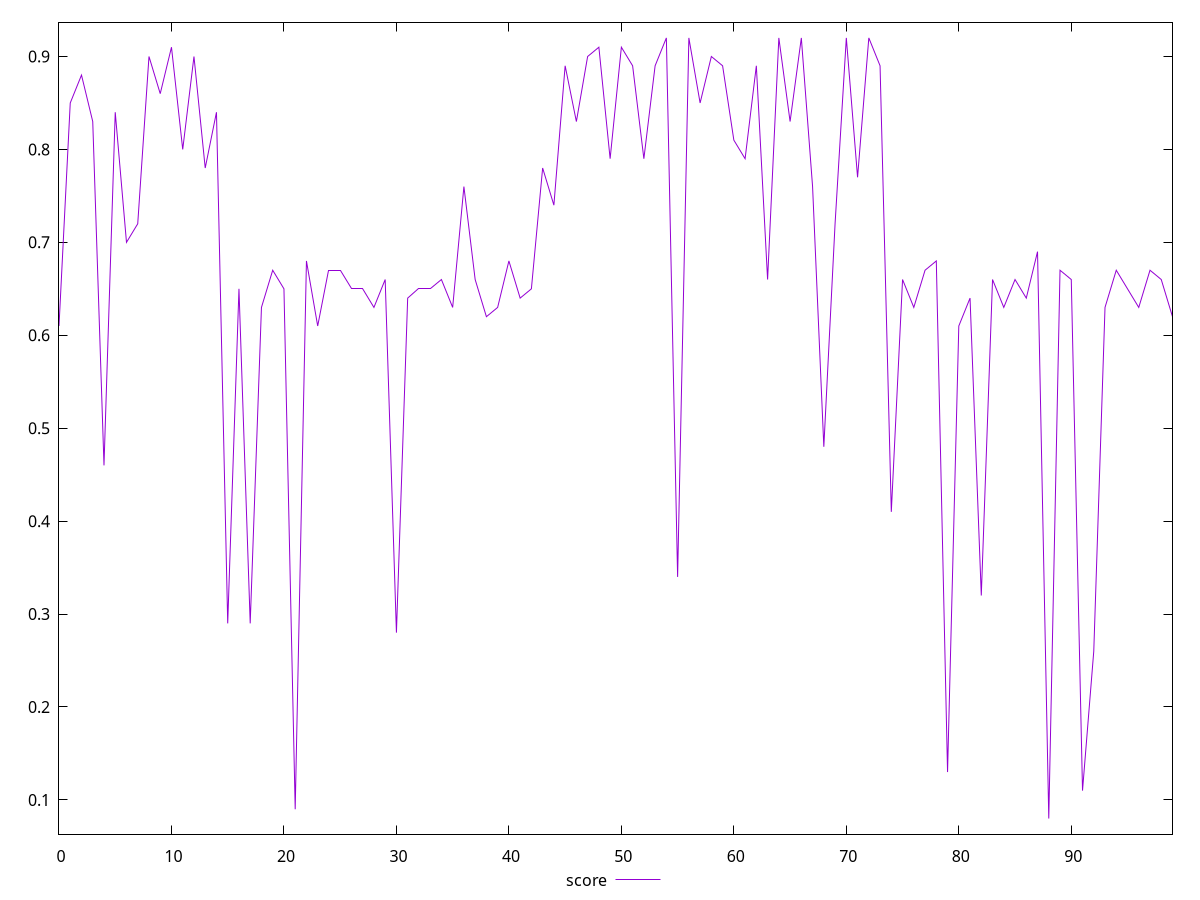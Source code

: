 reset

$score <<EOF
0 0.61
1 0.85
2 0.88
3 0.83
4 0.46
5 0.84
6 0.7
7 0.72
8 0.9
9 0.86
10 0.91
11 0.8
12 0.9
13 0.78
14 0.84
15 0.29
16 0.65
17 0.29
18 0.63
19 0.67
20 0.65
21 0.09
22 0.68
23 0.61
24 0.67
25 0.67
26 0.65
27 0.65
28 0.63
29 0.66
30 0.28
31 0.64
32 0.65
33 0.65
34 0.66
35 0.63
36 0.76
37 0.66
38 0.62
39 0.63
40 0.68
41 0.64
42 0.65
43 0.78
44 0.74
45 0.89
46 0.83
47 0.9
48 0.91
49 0.79
50 0.91
51 0.89
52 0.79
53 0.89
54 0.92
55 0.34
56 0.92
57 0.85
58 0.9
59 0.89
60 0.81
61 0.79
62 0.89
63 0.66
64 0.92
65 0.83
66 0.92
67 0.76
68 0.48
69 0.72
70 0.92
71 0.77
72 0.92
73 0.89
74 0.41
75 0.66
76 0.63
77 0.67
78 0.68
79 0.13
80 0.61
81 0.64
82 0.32
83 0.66
84 0.63
85 0.66
86 0.64
87 0.69
88 0.08
89 0.67
90 0.66
91 0.11
92 0.26
93 0.63
94 0.67
95 0.65
96 0.63
97 0.67
98 0.66
99 0.62
EOF

set key outside below
set xrange [0:99]
set yrange [0.0632:0.9368000000000001]
set trange [0.0632:0.9368000000000001]
set terminal svg size 640, 500 enhanced background rgb 'white'
set output "reprap/first-contentful-paint/samples/pages+cached+noexternal+nomedia+nocss/score/values.svg"

plot $score title "score" with line

reset
